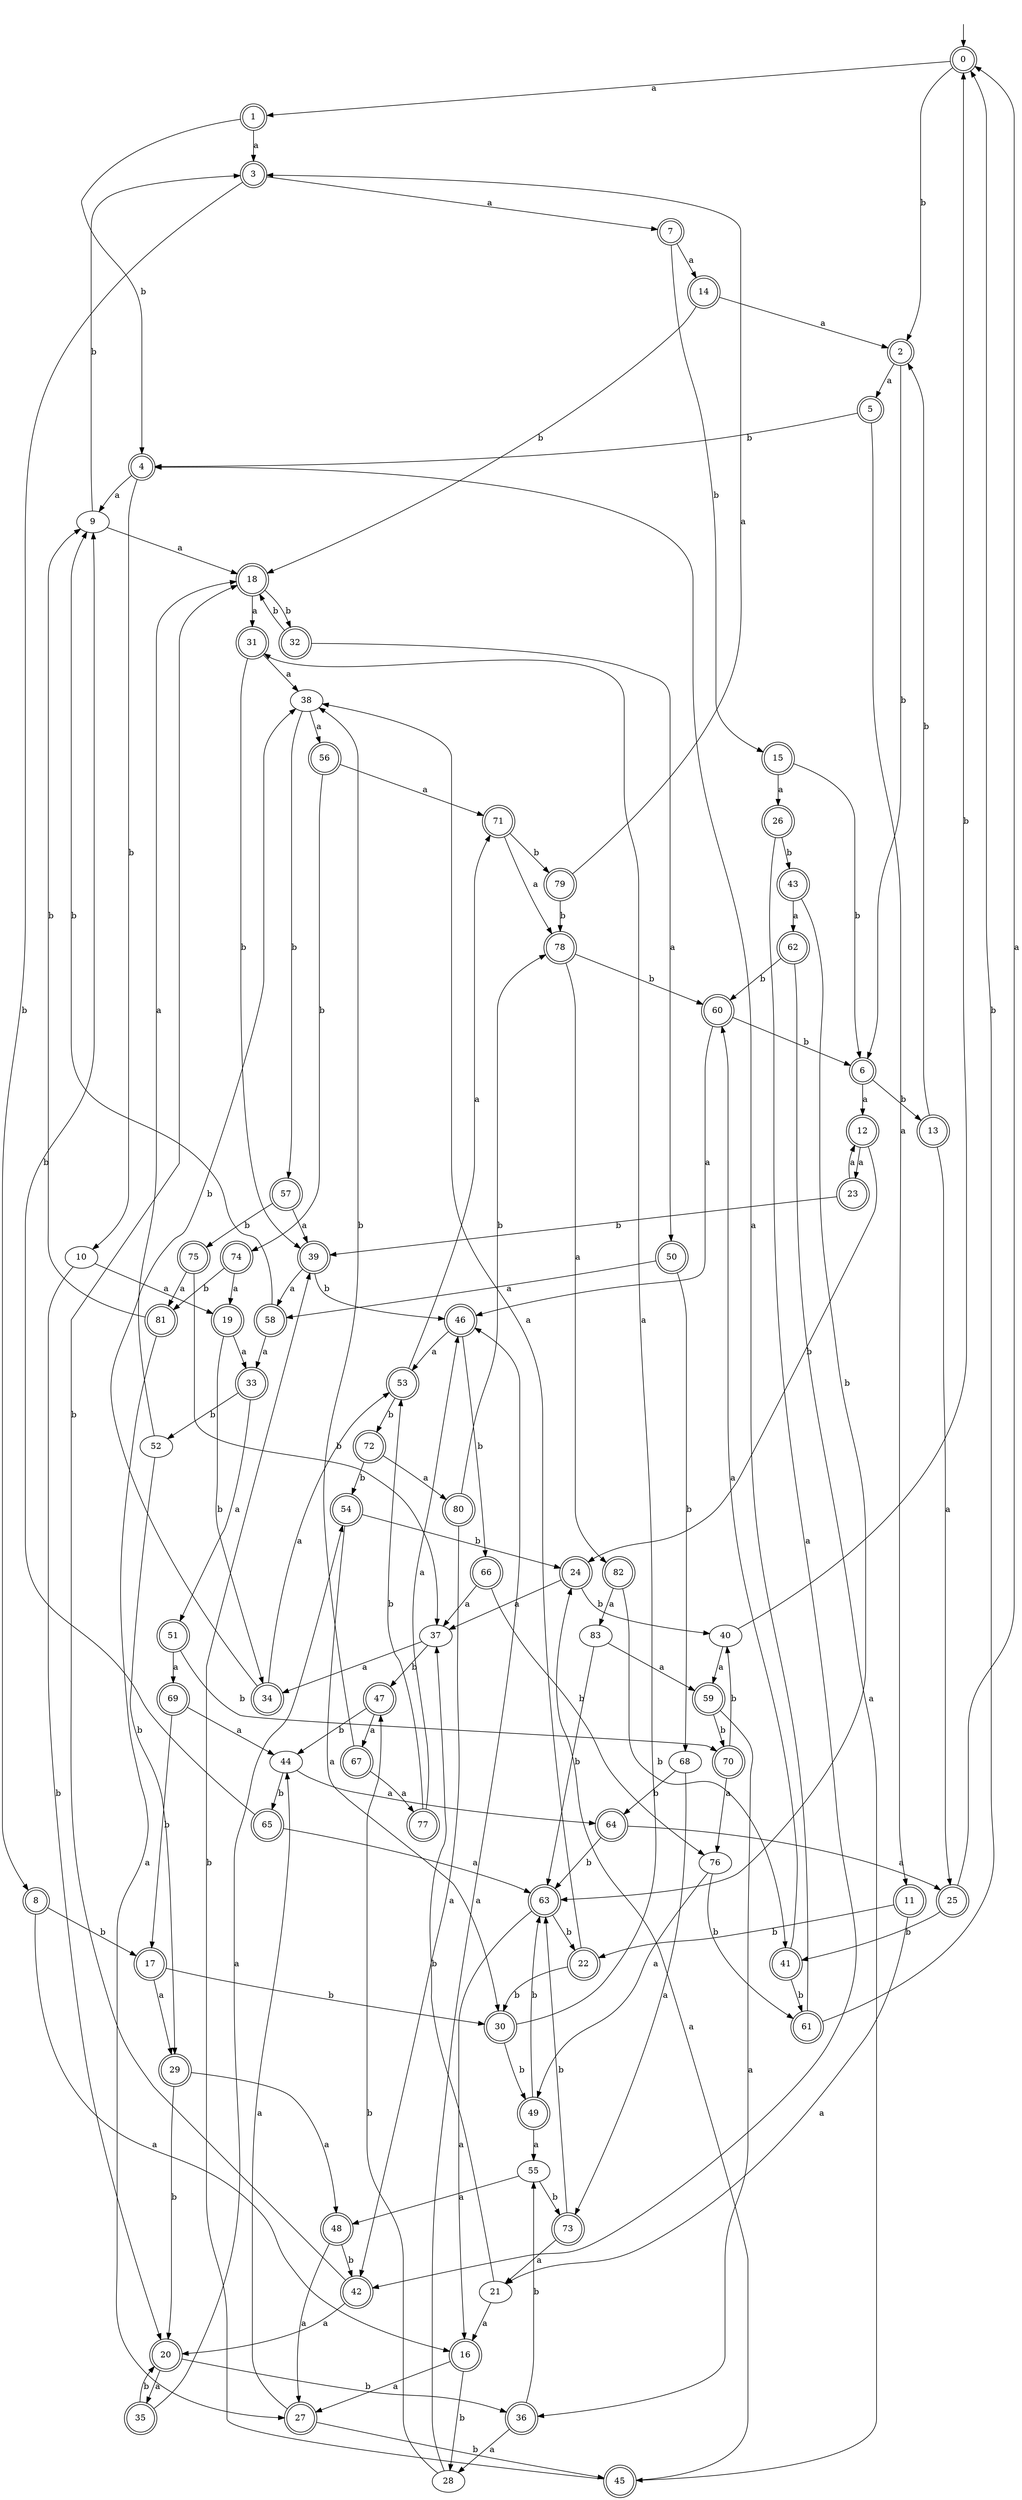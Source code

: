 digraph RandomDFA {
  __start0 [label="", shape=none];
  __start0 -> 0 [label=""];
  0 [shape=circle] [shape=doublecircle]
  0 -> 1 [label="a"]
  0 -> 2 [label="b"]
  1 [shape=doublecircle]
  1 -> 3 [label="a"]
  1 -> 4 [label="b"]
  2 [shape=doublecircle]
  2 -> 5 [label="a"]
  2 -> 6 [label="b"]
  3 [shape=doublecircle]
  3 -> 7 [label="a"]
  3 -> 8 [label="b"]
  4 [shape=doublecircle]
  4 -> 9 [label="a"]
  4 -> 10 [label="b"]
  5 [shape=doublecircle]
  5 -> 11 [label="a"]
  5 -> 4 [label="b"]
  6 [shape=doublecircle]
  6 -> 12 [label="a"]
  6 -> 13 [label="b"]
  7 [shape=doublecircle]
  7 -> 14 [label="a"]
  7 -> 15 [label="b"]
  8 [shape=doublecircle]
  8 -> 16 [label="a"]
  8 -> 17 [label="b"]
  9
  9 -> 18 [label="a"]
  9 -> 3 [label="b"]
  10
  10 -> 19 [label="a"]
  10 -> 20 [label="b"]
  11 [shape=doublecircle]
  11 -> 21 [label="a"]
  11 -> 22 [label="b"]
  12 [shape=doublecircle]
  12 -> 23 [label="a"]
  12 -> 24 [label="b"]
  13 [shape=doublecircle]
  13 -> 25 [label="a"]
  13 -> 2 [label="b"]
  14 [shape=doublecircle]
  14 -> 2 [label="a"]
  14 -> 18 [label="b"]
  15 [shape=doublecircle]
  15 -> 26 [label="a"]
  15 -> 6 [label="b"]
  16 [shape=doublecircle]
  16 -> 27 [label="a"]
  16 -> 28 [label="b"]
  17 [shape=doublecircle]
  17 -> 29 [label="a"]
  17 -> 30 [label="b"]
  18 [shape=doublecircle]
  18 -> 31 [label="a"]
  18 -> 32 [label="b"]
  19 [shape=doublecircle]
  19 -> 33 [label="a"]
  19 -> 34 [label="b"]
  20 [shape=doublecircle]
  20 -> 35 [label="a"]
  20 -> 36 [label="b"]
  21
  21 -> 16 [label="a"]
  21 -> 37 [label="b"]
  22 [shape=doublecircle]
  22 -> 38 [label="a"]
  22 -> 30 [label="b"]
  23 [shape=doublecircle]
  23 -> 12 [label="a"]
  23 -> 39 [label="b"]
  24 [shape=doublecircle]
  24 -> 37 [label="a"]
  24 -> 40 [label="b"]
  25 [shape=doublecircle]
  25 -> 0 [label="a"]
  25 -> 41 [label="b"]
  26 [shape=doublecircle]
  26 -> 42 [label="a"]
  26 -> 43 [label="b"]
  27 [shape=doublecircle]
  27 -> 44 [label="a"]
  27 -> 45 [label="b"]
  28
  28 -> 46 [label="a"]
  28 -> 47 [label="b"]
  29 [shape=doublecircle]
  29 -> 48 [label="a"]
  29 -> 20 [label="b"]
  30 [shape=doublecircle]
  30 -> 31 [label="a"]
  30 -> 49 [label="b"]
  31 [shape=doublecircle]
  31 -> 38 [label="a"]
  31 -> 39 [label="b"]
  32 [shape=doublecircle]
  32 -> 50 [label="a"]
  32 -> 18 [label="b"]
  33 [shape=doublecircle]
  33 -> 51 [label="a"]
  33 -> 52 [label="b"]
  34 [shape=doublecircle]
  34 -> 53 [label="a"]
  34 -> 38 [label="b"]
  35 [shape=doublecircle]
  35 -> 54 [label="a"]
  35 -> 20 [label="b"]
  36 [shape=doublecircle]
  36 -> 28 [label="a"]
  36 -> 55 [label="b"]
  37
  37 -> 34 [label="a"]
  37 -> 47 [label="b"]
  38
  38 -> 56 [label="a"]
  38 -> 57 [label="b"]
  39 [shape=doublecircle]
  39 -> 58 [label="a"]
  39 -> 46 [label="b"]
  40
  40 -> 59 [label="a"]
  40 -> 0 [label="b"]
  41 [shape=doublecircle]
  41 -> 60 [label="a"]
  41 -> 61 [label="b"]
  42 [shape=doublecircle]
  42 -> 20 [label="a"]
  42 -> 18 [label="b"]
  43 [shape=doublecircle]
  43 -> 62 [label="a"]
  43 -> 63 [label="b"]
  44
  44 -> 64 [label="a"]
  44 -> 65 [label="b"]
  45 [shape=doublecircle]
  45 -> 24 [label="a"]
  45 -> 39 [label="b"]
  46 [shape=doublecircle]
  46 -> 53 [label="a"]
  46 -> 66 [label="b"]
  47 [shape=doublecircle]
  47 -> 67 [label="a"]
  47 -> 44 [label="b"]
  48 [shape=doublecircle]
  48 -> 27 [label="a"]
  48 -> 42 [label="b"]
  49 [shape=doublecircle]
  49 -> 55 [label="a"]
  49 -> 63 [label="b"]
  50 [shape=doublecircle]
  50 -> 58 [label="a"]
  50 -> 68 [label="b"]
  51 [shape=doublecircle]
  51 -> 69 [label="a"]
  51 -> 70 [label="b"]
  52
  52 -> 18 [label="a"]
  52 -> 29 [label="b"]
  53 [shape=doublecircle]
  53 -> 71 [label="a"]
  53 -> 72 [label="b"]
  54 [shape=doublecircle]
  54 -> 30 [label="a"]
  54 -> 24 [label="b"]
  55
  55 -> 48 [label="a"]
  55 -> 73 [label="b"]
  56 [shape=doublecircle]
  56 -> 71 [label="a"]
  56 -> 74 [label="b"]
  57 [shape=doublecircle]
  57 -> 39 [label="a"]
  57 -> 75 [label="b"]
  58 [shape=doublecircle]
  58 -> 33 [label="a"]
  58 -> 9 [label="b"]
  59 [shape=doublecircle]
  59 -> 36 [label="a"]
  59 -> 70 [label="b"]
  60 [shape=doublecircle]
  60 -> 46 [label="a"]
  60 -> 6 [label="b"]
  61 [shape=doublecircle]
  61 -> 4 [label="a"]
  61 -> 0 [label="b"]
  62 [shape=doublecircle]
  62 -> 45 [label="a"]
  62 -> 60 [label="b"]
  63 [shape=doublecircle]
  63 -> 16 [label="a"]
  63 -> 22 [label="b"]
  64 [shape=doublecircle]
  64 -> 25 [label="a"]
  64 -> 63 [label="b"]
  65 [shape=doublecircle]
  65 -> 63 [label="a"]
  65 -> 9 [label="b"]
  66 [shape=doublecircle]
  66 -> 37 [label="a"]
  66 -> 76 [label="b"]
  67 [shape=doublecircle]
  67 -> 77 [label="a"]
  67 -> 38 [label="b"]
  68
  68 -> 73 [label="a"]
  68 -> 64 [label="b"]
  69 [shape=doublecircle]
  69 -> 44 [label="a"]
  69 -> 17 [label="b"]
  70 [shape=doublecircle]
  70 -> 76 [label="a"]
  70 -> 40 [label="b"]
  71 [shape=doublecircle]
  71 -> 78 [label="a"]
  71 -> 79 [label="b"]
  72 [shape=doublecircle]
  72 -> 80 [label="a"]
  72 -> 54 [label="b"]
  73 [shape=doublecircle]
  73 -> 21 [label="a"]
  73 -> 63 [label="b"]
  74 [shape=doublecircle]
  74 -> 19 [label="a"]
  74 -> 81 [label="b"]
  75 [shape=doublecircle]
  75 -> 81 [label="a"]
  75 -> 37 [label="b"]
  76
  76 -> 49 [label="a"]
  76 -> 61 [label="b"]
  77 [shape=doublecircle]
  77 -> 46 [label="a"]
  77 -> 53 [label="b"]
  78 [shape=doublecircle]
  78 -> 82 [label="a"]
  78 -> 60 [label="b"]
  79 [shape=doublecircle]
  79 -> 3 [label="a"]
  79 -> 78 [label="b"]
  80 [shape=doublecircle]
  80 -> 42 [label="a"]
  80 -> 78 [label="b"]
  81 [shape=doublecircle]
  81 -> 27 [label="a"]
  81 -> 9 [label="b"]
  82 [shape=doublecircle]
  82 -> 83 [label="a"]
  82 -> 41 [label="b"]
  83
  83 -> 59 [label="a"]
  83 -> 63 [label="b"]
}
